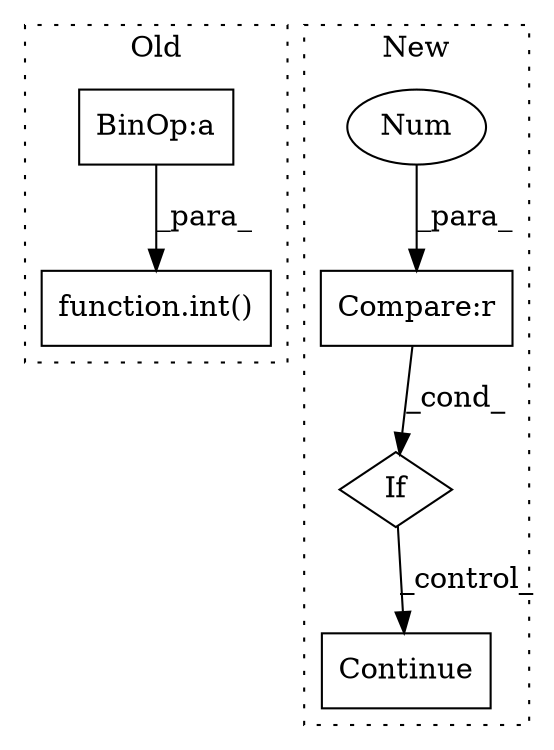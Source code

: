 digraph G {
subgraph cluster0 {
1 [label="function.int()" a="75" s="4851,4892" l="4,1" shape="box"];
6 [label="BinOp:a" a="82" s="4863" l="3" shape="box"];
label = "Old";
style="dotted";
}
subgraph cluster1 {
2 [label="Continue" a="43" s="4393" l="8" shape="box"];
3 [label="If" a="96" s="4352" l="3" shape="diamond"];
4 [label="Compare:r" a="40" s="4355" l="20" shape="box"];
5 [label="Num" a="76" s="4374" l="1" shape="ellipse"];
label = "New";
style="dotted";
}
3 -> 2 [label="_control_"];
4 -> 3 [label="_cond_"];
5 -> 4 [label="_para_"];
6 -> 1 [label="_para_"];
}